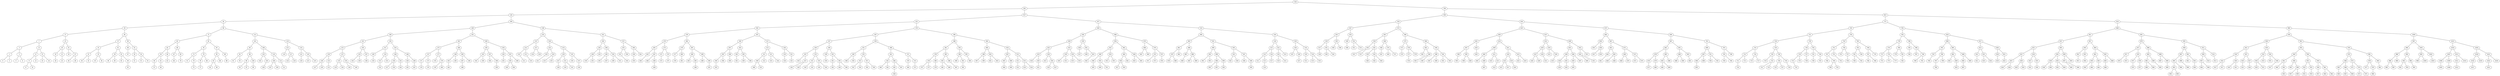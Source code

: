 graph BST {
    node [fontname="Helvetica"];
    536 [label="536"];
    536 -- 262;
    262 [label="262"];
    262 -- 126;
    126 [label="126"];
    126 -- 56;
    56 [label="56"];
    56 -- 29;
    29 [label="29"];
    29 -- 17;
    17 [label="17"];
    17 -- 7;
    7 [label="7"];
    7 -- 3;
    3 [label="3"];
    3 -- 1;
    1 [label="1"];
    1 -- 0;
    0 [label="0"];
    1 -- 2;
    2 [label="2"];
    3 -- 5;
    5 [label="5"];
    5 -- 4;
    4 [label="4"];
    5 -- 6;
    6 [label="6"];
    7 -- 13;
    13 [label="13"];
    13 -- 11;
    11 [label="11"];
    11 -- 9;
    9 [label="9"];
    9 -- 8;
    8 [label="8"];
    9 -- 10;
    10 [label="10"];
    11 -- 12;
    12 [label="12"];
    13 -- 15;
    15 [label="15"];
    15 -- 14;
    14 [label="14"];
    15 -- 16;
    16 [label="16"];
    17 -- 23;
    23 [label="23"];
    23 -- 20;
    20 [label="20"];
    20 -- 19;
    19 [label="19"];
    19 -- 18;
    18 [label="18"];
    20 -- 21;
    21 [label="21"];
    21 -- 22;
    22 [label="22"];
    23 -- 25;
    25 [label="25"];
    25 -- 24;
    24 [label="24"];
    25 -- 27;
    27 [label="27"];
    27 -- 26;
    26 [label="26"];
    27 -- 28;
    28 [label="28"];
    29 -- 46;
    46 [label="46"];
    46 -- 37;
    37 [label="37"];
    37 -- 33;
    33 [label="33"];
    33 -- 31;
    31 [label="31"];
    31 -- 30;
    30 [label="30"];
    31 -- 32;
    32 [label="32"];
    33 -- 35;
    35 [label="35"];
    35 -- 34;
    34 [label="34"];
    35 -- 36;
    36 [label="36"];
    37 -- 41;
    41 [label="41"];
    41 -- 39;
    39 [label="39"];
    39 -- 38;
    38 [label="38"];
    39 -- 40;
    40 [label="40"];
    41 -- 43;
    43 [label="43"];
    43 -- 42;
    42 [label="42"];
    43 -- 44;
    44 [label="44"];
    44 -- 45;
    45 [label="45"];
    46 -- 49;
    49 [label="49"];
    49 -- 48;
    48 [label="48"];
    48 -- 47;
    47 [label="47"];
    49 -- 52;
    52 [label="52"];
    52 -- 50;
    50 [label="50"];
    50 -- 51;
    51 [label="51"];
    52 -- 54;
    54 [label="54"];
    54 -- 53;
    53 [label="53"];
    54 -- 55;
    55 [label="55"];
    56 -- 90;
    90 [label="90"];
    90 -- 71;
    71 [label="71"];
    71 -- 65;
    65 [label="65"];
    65 -- 62;
    62 [label="62"];
    62 -- 59;
    59 [label="59"];
    59 -- 58;
    58 [label="58"];
    58 -- 57;
    57 [label="57"];
    59 -- 61;
    61 [label="61"];
    61 -- 60;
    60 [label="60"];
    62 -- 64;
    64 [label="64"];
    64 -- 63;
    63 [label="63"];
    65 -- 68;
    68 [label="68"];
    68 -- 67;
    67 [label="67"];
    67 -- 66;
    66 [label="66"];
    68 -- 69;
    69 [label="69"];
    69 -- 70;
    70 [label="70"];
    71 -- 81;
    81 [label="81"];
    81 -- 76;
    76 [label="76"];
    76 -- 73;
    73 [label="73"];
    73 -- 72;
    72 [label="72"];
    73 -- 74;
    74 [label="74"];
    74 -- 75;
    75 [label="75"];
    76 -- 79;
    79 [label="79"];
    79 -- 78;
    78 [label="78"];
    78 -- 77;
    77 [label="77"];
    79 -- 80;
    80 [label="80"];
    81 -- 87;
    87 [label="87"];
    87 -- 85;
    85 [label="85"];
    85 -- 83;
    83 [label="83"];
    83 -- 82;
    82 [label="82"];
    83 -- 84;
    84 [label="84"];
    85 -- 86;
    86 [label="86"];
    87 -- 89;
    89 [label="89"];
    89 -- 88;
    88 [label="88"];
    90 -- 113;
    113 [label="113"];
    113 -- 101;
    101 [label="101"];
    101 -- 94;
    94 [label="94"];
    94 -- 92;
    92 [label="92"];
    92 -- 91;
    91 [label="91"];
    92 -- 93;
    93 [label="93"];
    94 -- 98;
    98 [label="98"];
    98 -- 96;
    96 [label="96"];
    96 -- 95;
    95 [label="95"];
    96 -- 97;
    97 [label="97"];
    98 -- 100;
    100 [label="100"];
    100 -- 99;
    99 [label="99"];
    101 -- 106;
    106 [label="106"];
    106 -- 103;
    103 [label="103"];
    103 -- 102;
    102 [label="102"];
    103 -- 105;
    105 [label="105"];
    105 -- 104;
    104 [label="104"];
    106 -- 110;
    110 [label="110"];
    110 -- 108;
    108 [label="108"];
    108 -- 107;
    107 [label="107"];
    108 -- 109;
    109 [label="109"];
    110 -- 112;
    112 [label="112"];
    112 -- 111;
    111 [label="111"];
    113 -- 119;
    119 [label="119"];
    119 -- 115;
    115 [label="115"];
    115 -- 114;
    114 [label="114"];
    115 -- 117;
    117 [label="117"];
    117 -- 116;
    116 [label="116"];
    117 -- 118;
    118 [label="118"];
    119 -- 122;
    122 [label="122"];
    122 -- 121;
    121 [label="121"];
    121 -- 120;
    120 [label="120"];
    122 -- 124;
    124 [label="124"];
    124 -- 123;
    123 [label="123"];
    124 -- 125;
    125 [label="125"];
    126 -- 209;
    209 [label="209"];
    209 -- 169;
    169 [label="169"];
    169 -- 148;
    148 [label="148"];
    148 -- 141;
    141 [label="141"];
    141 -- 133;
    133 [label="133"];
    133 -- 130;
    130 [label="130"];
    130 -- 128;
    128 [label="128"];
    128 -- 127;
    127 [label="127"];
    128 -- 129;
    129 [label="129"];
    130 -- 132;
    132 [label="132"];
    132 -- 131;
    131 [label="131"];
    133 -- 137;
    137 [label="137"];
    137 -- 135;
    135 [label="135"];
    135 -- 134;
    134 [label="134"];
    135 -- 136;
    136 [label="136"];
    137 -- 139;
    139 [label="139"];
    139 -- 138;
    138 [label="138"];
    139 -- 140;
    140 [label="140"];
    141 -- 145;
    145 [label="145"];
    145 -- 143;
    143 [label="143"];
    143 -- 142;
    142 [label="142"];
    143 -- 144;
    144 [label="144"];
    145 -- 147;
    147 [label="147"];
    147 -- 146;
    146 [label="146"];
    148 -- 156;
    156 [label="156"];
    156 -- 151;
    151 [label="151"];
    151 -- 149;
    149 [label="149"];
    149 -- 150;
    150 [label="150"];
    151 -- 154;
    154 [label="154"];
    154 -- 153;
    153 [label="153"];
    153 -- 152;
    152 [label="152"];
    154 -- 155;
    155 [label="155"];
    156 -- 163;
    163 [label="163"];
    163 -- 160;
    160 [label="160"];
    160 -- 158;
    158 [label="158"];
    158 -- 157;
    157 [label="157"];
    158 -- 159;
    159 [label="159"];
    160 -- 161;
    161 [label="161"];
    161 -- 162;
    162 [label="162"];
    163 -- 166;
    166 [label="166"];
    166 -- 164;
    164 [label="164"];
    164 -- 165;
    165 [label="165"];
    166 -- 168;
    168 [label="168"];
    168 -- 167;
    167 [label="167"];
    169 -- 191;
    191 [label="191"];
    191 -- 181;
    181 [label="181"];
    181 -- 175;
    175 [label="175"];
    175 -- 172;
    172 [label="172"];
    172 -- 171;
    171 [label="171"];
    171 -- 170;
    170 [label="170"];
    172 -- 173;
    173 [label="173"];
    173 -- 174;
    174 [label="174"];
    175 -- 177;
    177 [label="177"];
    177 -- 176;
    176 [label="176"];
    177 -- 179;
    179 [label="179"];
    179 -- 178;
    178 [label="178"];
    179 -- 180;
    180 [label="180"];
    181 -- 186;
    186 [label="186"];
    186 -- 184;
    184 [label="184"];
    184 -- 183;
    183 [label="183"];
    183 -- 182;
    182 [label="182"];
    184 -- 185;
    185 [label="185"];
    186 -- 189;
    189 [label="189"];
    189 -- 187;
    187 [label="187"];
    187 -- 188;
    188 [label="188"];
    189 -- 190;
    190 [label="190"];
    191 -- 200;
    200 [label="200"];
    200 -- 195;
    195 [label="195"];
    195 -- 193;
    193 [label="193"];
    193 -- 192;
    192 [label="192"];
    193 -- 194;
    194 [label="194"];
    195 -- 197;
    197 [label="197"];
    197 -- 196;
    196 [label="196"];
    197 -- 198;
    198 [label="198"];
    198 -- 199;
    199 [label="199"];
    200 -- 203;
    203 [label="203"];
    203 -- 202;
    202 [label="202"];
    202 -- 201;
    201 [label="201"];
    203 -- 207;
    207 [label="207"];
    207 -- 205;
    205 [label="205"];
    205 -- 204;
    204 [label="204"];
    205 -- 206;
    206 [label="206"];
    207 -- 208;
    208 [label="208"];
    209 -- 238;
    238 [label="238"];
    238 -- 219;
    219 [label="219"];
    219 -- 215;
    215 [label="215"];
    215 -- 212;
    212 [label="212"];
    212 -- 210;
    210 [label="210"];
    210 -- 211;
    211 [label="211"];
    212 -- 213;
    213 [label="213"];
    213 -- 214;
    214 [label="214"];
    215 -- 217;
    217 [label="217"];
    217 -- 216;
    216 [label="216"];
    217 -- 218;
    218 [label="218"];
    219 -- 226;
    226 [label="226"];
    226 -- 222;
    222 [label="222"];
    222 -- 220;
    220 [label="220"];
    220 -- 221;
    221 [label="221"];
    222 -- 224;
    224 [label="224"];
    224 -- 223;
    223 [label="223"];
    224 -- 225;
    225 [label="225"];
    226 -- 233;
    233 [label="233"];
    233 -- 229;
    229 [label="229"];
    229 -- 227;
    227 [label="227"];
    227 -- 228;
    228 [label="228"];
    229 -- 231;
    231 [label="231"];
    231 -- 230;
    230 [label="230"];
    231 -- 232;
    232 [label="232"];
    233 -- 235;
    235 [label="235"];
    235 -- 234;
    234 [label="234"];
    235 -- 237;
    237 [label="237"];
    237 -- 236;
    236 [label="236"];
    238 -- 252;
    252 [label="252"];
    252 -- 244;
    244 [label="244"];
    244 -- 242;
    242 [label="242"];
    242 -- 240;
    240 [label="240"];
    240 -- 239;
    239 [label="239"];
    240 -- 241;
    241 [label="241"];
    242 -- 243;
    243 [label="243"];
    244 -- 248;
    248 [label="248"];
    248 -- 246;
    246 [label="246"];
    246 -- 245;
    245 [label="245"];
    246 -- 247;
    247 [label="247"];
    248 -- 250;
    250 [label="250"];
    250 -- 249;
    249 [label="249"];
    250 -- 251;
    251 [label="251"];
    252 -- 257;
    257 [label="257"];
    257 -- 255;
    255 [label="255"];
    255 -- 253;
    253 [label="253"];
    253 -- 254;
    254 [label="254"];
    255 -- 256;
    256 [label="256"];
    257 -- 260;
    260 [label="260"];
    260 -- 258;
    258 [label="258"];
    258 -- 259;
    259 [label="259"];
    260 -- 261;
    261 [label="261"];
    262 -- 417;
    417 [label="417"];
    417 -- 323;
    323 [label="323"];
    323 -- 292;
    292 [label="292"];
    292 -- 276;
    276 [label="276"];
    276 -- 270;
    270 [label="270"];
    270 -- 265;
    265 [label="265"];
    265 -- 263;
    263 [label="263"];
    263 -- 264;
    264 [label="264"];
    265 -- 267;
    267 [label="267"];
    267 -- 266;
    266 [label="266"];
    267 -- 268;
    268 [label="268"];
    268 -- 269;
    269 [label="269"];
    270 -- 273;
    273 [label="273"];
    273 -- 271;
    271 [label="271"];
    271 -- 272;
    272 [label="272"];
    273 -- 274;
    274 [label="274"];
    274 -- 275;
    275 [label="275"];
    276 -- 282;
    282 [label="282"];
    282 -- 279;
    279 [label="279"];
    279 -- 277;
    277 [label="277"];
    277 -- 278;
    278 [label="278"];
    279 -- 280;
    280 [label="280"];
    280 -- 281;
    281 [label="281"];
    282 -- 287;
    287 [label="287"];
    287 -- 284;
    284 [label="284"];
    284 -- 283;
    283 [label="283"];
    284 -- 285;
    285 [label="285"];
    285 -- 286;
    286 [label="286"];
    287 -- 289;
    289 [label="289"];
    289 -- 288;
    288 [label="288"];
    289 -- 290;
    290 [label="290"];
    290 -- 291;
    291 [label="291"];
    292 -- 307;
    307 [label="307"];
    307 -- 300;
    300 [label="300"];
    300 -- 297;
    297 [label="297"];
    297 -- 295;
    295 [label="295"];
    295 -- 294;
    294 [label="294"];
    294 -- 293;
    293 [label="293"];
    295 -- 296;
    296 [label="296"];
    297 -- 298;
    298 [label="298"];
    298 -- 299;
    299 [label="299"];
    300 -- 303;
    303 [label="303"];
    303 -- 302;
    302 [label="302"];
    302 -- 301;
    301 [label="301"];
    303 -- 305;
    305 [label="305"];
    305 -- 304;
    304 [label="304"];
    305 -- 306;
    306 [label="306"];
    307 -- 317;
    317 [label="317"];
    317 -- 313;
    313 [label="313"];
    313 -- 311;
    311 [label="311"];
    311 -- 309;
    309 [label="309"];
    309 -- 308;
    308 [label="308"];
    309 -- 310;
    310 [label="310"];
    311 -- 312;
    312 [label="312"];
    313 -- 315;
    315 [label="315"];
    315 -- 314;
    314 [label="314"];
    315 -- 316;
    316 [label="316"];
    317 -- 320;
    320 [label="320"];
    320 -- 319;
    319 [label="319"];
    319 -- 318;
    318 [label="318"];
    320 -- 321;
    321 [label="321"];
    321 -- 322;
    322 [label="322"];
    323 -- 374;
    374 [label="374"];
    374 -- 347;
    347 [label="347"];
    347 -- 337;
    337 [label="337"];
    337 -- 329;
    329 [label="329"];
    329 -- 325;
    325 [label="325"];
    325 -- 324;
    324 [label="324"];
    325 -- 327;
    327 [label="327"];
    327 -- 326;
    326 [label="326"];
    327 -- 328;
    328 [label="328"];
    329 -- 333;
    333 [label="333"];
    333 -- 331;
    331 [label="331"];
    331 -- 330;
    330 [label="330"];
    331 -- 332;
    332 [label="332"];
    333 -- 335;
    335 [label="335"];
    335 -- 334;
    334 [label="334"];
    335 -- 336;
    336 [label="336"];
    337 -- 340;
    340 [label="340"];
    340 -- 338;
    338 [label="338"];
    338 -- 339;
    339 [label="339"];
    340 -- 343;
    343 [label="343"];
    343 -- 341;
    341 [label="341"];
    341 -- 342;
    342 [label="342"];
    343 -- 345;
    345 [label="345"];
    345 -- 344;
    344 [label="344"];
    345 -- 346;
    346 [label="346"];
    347 -- 359;
    359 [label="359"];
    359 -- 351;
    351 [label="351"];
    351 -- 349;
    349 [label="349"];
    349 -- 348;
    348 [label="348"];
    349 -- 350;
    350 [label="350"];
    351 -- 355;
    355 [label="355"];
    355 -- 353;
    353 [label="353"];
    353 -- 352;
    352 [label="352"];
    353 -- 354;
    354 [label="354"];
    355 -- 357;
    357 [label="357"];
    357 -- 356;
    356 [label="356"];
    357 -- 358;
    358 [label="358"];
    359 -- 368;
    368 [label="368"];
    368 -- 363;
    363 [label="363"];
    363 -- 361;
    361 [label="361"];
    361 -- 360;
    360 [label="360"];
    361 -- 362;
    362 [label="362"];
    363 -- 366;
    366 [label="366"];
    366 -- 365;
    365 [label="365"];
    365 -- 364;
    364 [label="364"];
    366 -- 367;
    367 [label="367"];
    368 -- 371;
    371 [label="371"];
    371 -- 370;
    370 [label="370"];
    370 -- 369;
    369 [label="369"];
    371 -- 372;
    372 [label="372"];
    372 -- 373;
    373 [label="373"];
    374 -- 396;
    396 [label="396"];
    396 -- 388;
    388 [label="388"];
    388 -- 381;
    381 [label="381"];
    381 -- 378;
    378 [label="378"];
    378 -- 376;
    376 [label="376"];
    376 -- 375;
    375 [label="375"];
    376 -- 377;
    377 [label="377"];
    378 -- 380;
    380 [label="380"];
    380 -- 379;
    379 [label="379"];
    381 -- 385;
    385 [label="385"];
    385 -- 383;
    383 [label="383"];
    383 -- 382;
    382 [label="382"];
    383 -- 384;
    384 [label="384"];
    385 -- 386;
    386 [label="386"];
    386 -- 387;
    387 [label="387"];
    388 -- 393;
    393 [label="393"];
    393 -- 390;
    390 [label="390"];
    390 -- 389;
    389 [label="389"];
    390 -- 391;
    391 [label="391"];
    391 -- 392;
    392 [label="392"];
    393 -- 395;
    395 [label="395"];
    395 -- 394;
    394 [label="394"];
    396 -- 404;
    404 [label="404"];
    404 -- 400;
    400 [label="400"];
    400 -- 398;
    398 [label="398"];
    398 -- 397;
    397 [label="397"];
    398 -- 399;
    399 [label="399"];
    400 -- 402;
    402 [label="402"];
    402 -- 401;
    401 [label="401"];
    402 -- 403;
    403 [label="403"];
    404 -- 410;
    410 [label="410"];
    410 -- 407;
    407 [label="407"];
    407 -- 405;
    405 [label="405"];
    405 -- 406;
    406 [label="406"];
    407 -- 408;
    408 [label="408"];
    408 -- 409;
    409 [label="409"];
    410 -- 413;
    413 [label="413"];
    413 -- 411;
    411 [label="411"];
    411 -- 412;
    412 [label="412"];
    413 -- 415;
    415 [label="415"];
    415 -- 414;
    414 [label="414"];
    415 -- 416;
    416 [label="416"];
    417 -- 477;
    477 [label="477"];
    477 -- 444;
    444 [label="444"];
    444 -- 436;
    436 [label="436"];
    436 -- 428;
    428 [label="428"];
    428 -- 422;
    422 [label="422"];
    422 -- 419;
    419 [label="419"];
    419 -- 418;
    418 [label="418"];
    419 -- 420;
    420 [label="420"];
    420 -- 421;
    421 [label="421"];
    422 -- 424;
    424 [label="424"];
    424 -- 423;
    423 [label="423"];
    424 -- 426;
    426 [label="426"];
    426 -- 425;
    425 [label="425"];
    426 -- 427;
    427 [label="427"];
    428 -- 432;
    432 [label="432"];
    432 -- 430;
    430 [label="430"];
    430 -- 429;
    429 [label="429"];
    430 -- 431;
    431 [label="431"];
    432 -- 434;
    434 [label="434"];
    434 -- 433;
    433 [label="433"];
    434 -- 435;
    435 [label="435"];
    436 -- 439;
    439 [label="439"];
    439 -- 438;
    438 [label="438"];
    438 -- 437;
    437 [label="437"];
    439 -- 441;
    441 [label="441"];
    441 -- 440;
    440 [label="440"];
    441 -- 443;
    443 [label="443"];
    443 -- 442;
    442 [label="442"];
    444 -- 466;
    466 [label="466"];
    466 -- 456;
    456 [label="456"];
    456 -- 452;
    452 [label="452"];
    452 -- 448;
    448 [label="448"];
    448 -- 446;
    446 [label="446"];
    446 -- 445;
    445 [label="445"];
    448 -- 450;
    450 [label="450"];
    450 -- 449;
    449 [label="449"];
    450 -- 451;
    451 [label="451"];
    452 -- 454;
    454 [label="454"];
    454 -- 453;
    453 [label="453"];
    454 -- 455;
    455 [label="455"];
    456 -- 462;
    462 [label="462"];
    462 -- 460;
    460 [label="460"];
    460 -- 458;
    458 [label="458"];
    458 -- 457;
    457 [label="457"];
    458 -- 459;
    459 [label="459"];
    460 -- 461;
    461 [label="461"];
    462 -- 464;
    464 [label="464"];
    464 -- 463;
    463 [label="463"];
    464 -- 465;
    465 [label="465"];
    466 -- 470;
    470 [label="470"];
    470 -- 468;
    468 [label="468"];
    468 -- 467;
    467 [label="467"];
    468 -- 469;
    469 [label="469"];
    470 -- 474;
    474 [label="474"];
    474 -- 472;
    472 [label="472"];
    472 -- 471;
    471 [label="471"];
    472 -- 473;
    473 [label="473"];
    474 -- 475;
    475 [label="475"];
    475 -- 476;
    476 [label="476"];
    477 -- 510;
    510 [label="510"];
    510 -- 490;
    490 [label="490"];
    490 -- 483;
    483 [label="483"];
    483 -- 481;
    481 [label="481"];
    481 -- 479;
    479 [label="479"];
    479 -- 478;
    478 [label="478"];
    479 -- 480;
    480 [label="480"];
    481 -- 482;
    482 [label="482"];
    483 -- 486;
    486 [label="486"];
    486 -- 485;
    485 [label="485"];
    485 -- 484;
    484 [label="484"];
    486 -- 488;
    488 [label="488"];
    488 -- 487;
    487 [label="487"];
    488 -- 489;
    489 [label="489"];
    490 -- 501;
    501 [label="501"];
    501 -- 494;
    494 [label="494"];
    494 -- 492;
    492 [label="492"];
    492 -- 491;
    491 [label="491"];
    492 -- 493;
    493 [label="493"];
    494 -- 498;
    498 [label="498"];
    498 -- 496;
    496 [label="496"];
    496 -- 495;
    495 [label="495"];
    496 -- 497;
    497 [label="497"];
    498 -- 499;
    499 [label="499"];
    499 -- 500;
    500 [label="500"];
    501 -- 505;
    505 [label="505"];
    505 -- 503;
    503 [label="503"];
    503 -- 502;
    502 [label="502"];
    503 -- 504;
    504 [label="504"];
    505 -- 507;
    507 [label="507"];
    507 -- 506;
    506 [label="506"];
    507 -- 508;
    508 [label="508"];
    508 -- 509;
    509 [label="509"];
    510 -- 524;
    524 [label="524"];
    524 -- 518;
    518 [label="518"];
    518 -- 515;
    515 [label="515"];
    515 -- 512;
    512 [label="512"];
    512 -- 511;
    511 [label="511"];
    512 -- 513;
    513 [label="513"];
    513 -- 514;
    514 [label="514"];
    515 -- 516;
    516 [label="516"];
    516 -- 517;
    517 [label="517"];
    518 -- 522;
    522 [label="522"];
    522 -- 520;
    520 [label="520"];
    520 -- 519;
    519 [label="519"];
    520 -- 521;
    521 [label="521"];
    522 -- 523;
    523 [label="523"];
    524 -- 529;
    529 [label="529"];
    529 -- 526;
    526 [label="526"];
    526 -- 525;
    525 [label="525"];
    526 -- 528;
    528 [label="528"];
    528 -- 527;
    527 [label="527"];
    529 -- 532;
    532 [label="532"];
    532 -- 530;
    530 [label="530"];
    530 -- 531;
    531 [label="531"];
    532 -- 534;
    534 [label="534"];
    534 -- 533;
    533 [label="533"];
    534 -- 535;
    535 [label="535"];
    536 -- 709;
    709 [label="709"];
    709 -- 594;
    594 [label="594"];
    594 -- 554;
    554 [label="554"];
    554 -- 547;
    547 [label="547"];
    547 -- 543;
    543 [label="543"];
    543 -- 539;
    539 [label="539"];
    539 -- 537;
    537 [label="537"];
    537 -- 538;
    538 [label="538"];
    539 -- 541;
    541 [label="541"];
    541 -- 540;
    540 [label="540"];
    541 -- 542;
    542 [label="542"];
    543 -- 545;
    545 [label="545"];
    545 -- 544;
    544 [label="544"];
    545 -- 546;
    546 [label="546"];
    547 -- 550;
    550 [label="550"];
    550 -- 549;
    549 [label="549"];
    549 -- 548;
    548 [label="548"];
    550 -- 552;
    552 [label="552"];
    552 -- 551;
    551 [label="551"];
    552 -- 553;
    553 [label="553"];
    554 -- 572;
    572 [label="572"];
    572 -- 565;
    565 [label="565"];
    565 -- 558;
    558 [label="558"];
    558 -- 556;
    556 [label="556"];
    556 -- 555;
    555 [label="555"];
    556 -- 557;
    557 [label="557"];
    558 -- 561;
    561 [label="561"];
    561 -- 559;
    559 [label="559"];
    559 -- 560;
    560 [label="560"];
    561 -- 563;
    563 [label="563"];
    563 -- 562;
    562 [label="562"];
    563 -- 564;
    564 [label="564"];
    565 -- 568;
    568 [label="568"];
    568 -- 566;
    566 [label="566"];
    566 -- 567;
    567 [label="567"];
    568 -- 570;
    570 [label="570"];
    570 -- 569;
    569 [label="569"];
    570 -- 571;
    571 [label="571"];
    572 -- 580;
    580 [label="580"];
    580 -- 575;
    575 [label="575"];
    575 -- 573;
    573 [label="573"];
    573 -- 574;
    574 [label="574"];
    575 -- 578;
    578 [label="578"];
    578 -- 577;
    577 [label="577"];
    577 -- 576;
    576 [label="576"];
    578 -- 579;
    579 [label="579"];
    580 -- 586;
    586 [label="586"];
    586 -- 582;
    582 [label="582"];
    582 -- 581;
    581 [label="581"];
    582 -- 584;
    584 [label="584"];
    584 -- 583;
    583 [label="583"];
    584 -- 585;
    585 [label="585"];
    586 -- 590;
    590 [label="590"];
    590 -- 588;
    588 [label="588"];
    588 -- 587;
    587 [label="587"];
    588 -- 589;
    589 [label="589"];
    590 -- 592;
    592 [label="592"];
    592 -- 591;
    591 [label="591"];
    592 -- 593;
    593 [label="593"];
    594 -- 654;
    654 [label="654"];
    654 -- 625;
    625 [label="625"];
    625 -- 604;
    604 [label="604"];
    604 -- 601;
    601 [label="601"];
    601 -- 597;
    597 [label="597"];
    597 -- 596;
    596 [label="596"];
    596 -- 595;
    595 [label="595"];
    597 -- 599;
    599 [label="599"];
    599 -- 598;
    598 [label="598"];
    599 -- 600;
    600 [label="600"];
    601 -- 603;
    603 [label="603"];
    603 -- 602;
    602 [label="602"];
    604 -- 614;
    614 [label="614"];
    614 -- 609;
    609 [label="609"];
    609 -- 606;
    606 [label="606"];
    606 -- 605;
    605 [label="605"];
    606 -- 608;
    608 [label="608"];
    608 -- 607;
    607 [label="607"];
    609 -- 611;
    611 [label="611"];
    611 -- 610;
    610 [label="610"];
    611 -- 613;
    613 [label="613"];
    613 -- 612;
    612 [label="612"];
    614 -- 621;
    621 [label="621"];
    621 -- 618;
    618 [label="618"];
    618 -- 616;
    616 [label="616"];
    616 -- 615;
    615 [label="615"];
    616 -- 617;
    617 [label="617"];
    618 -- 619;
    619 [label="619"];
    619 -- 620;
    620 [label="620"];
    621 -- 623;
    623 [label="623"];
    623 -- 622;
    622 [label="622"];
    623 -- 624;
    624 [label="624"];
    625 -- 637;
    637 [label="637"];
    637 -- 632;
    632 [label="632"];
    632 -- 629;
    629 [label="629"];
    629 -- 627;
    627 [label="627"];
    627 -- 626;
    626 [label="626"];
    627 -- 628;
    628 [label="628"];
    629 -- 630;
    630 [label="630"];
    630 -- 631;
    631 [label="631"];
    632 -- 634;
    634 [label="634"];
    634 -- 633;
    633 [label="633"];
    634 -- 636;
    636 [label="636"];
    636 -- 635;
    635 [label="635"];
    637 -- 648;
    648 [label="648"];
    648 -- 643;
    643 [label="643"];
    643 -- 640;
    640 [label="640"];
    640 -- 638;
    638 [label="638"];
    638 -- 639;
    639 [label="639"];
    640 -- 641;
    641 [label="641"];
    641 -- 642;
    642 [label="642"];
    643 -- 646;
    646 [label="646"];
    646 -- 644;
    644 [label="644"];
    644 -- 645;
    645 [label="645"];
    646 -- 647;
    647 [label="647"];
    648 -- 652;
    652 [label="652"];
    652 -- 650;
    650 [label="650"];
    650 -- 649;
    649 [label="649"];
    650 -- 651;
    651 [label="651"];
    652 -- 653;
    653 [label="653"];
    654 -- 675;
    675 [label="675"];
    675 -- 660;
    660 [label="660"];
    660 -- 656;
    656 [label="656"];
    656 -- 655;
    655 [label="655"];
    656 -- 658;
    658 [label="658"];
    658 -- 657;
    657 [label="657"];
    658 -- 659;
    659 [label="659"];
    660 -- 667;
    667 [label="667"];
    667 -- 663;
    663 [label="663"];
    663 -- 662;
    662 [label="662"];
    662 -- 661;
    661 [label="661"];
    663 -- 665;
    665 [label="665"];
    665 -- 664;
    664 [label="664"];
    665 -- 666;
    666 [label="666"];
    667 -- 671;
    671 [label="671"];
    671 -- 669;
    669 [label="669"];
    669 -- 668;
    668 [label="668"];
    669 -- 670;
    670 [label="670"];
    671 -- 673;
    673 [label="673"];
    673 -- 672;
    672 [label="672"];
    673 -- 674;
    674 [label="674"];
    675 -- 694;
    694 [label="694"];
    694 -- 687;
    687 [label="687"];
    687 -- 681;
    681 [label="681"];
    681 -- 678;
    678 [label="678"];
    678 -- 676;
    676 [label="676"];
    676 -- 677;
    677 [label="677"];
    678 -- 679;
    679 [label="679"];
    679 -- 680;
    680 [label="680"];
    681 -- 685;
    685 [label="685"];
    685 -- 683;
    683 [label="683"];
    683 -- 682;
    682 [label="682"];
    683 -- 684;
    684 [label="684"];
    685 -- 686;
    686 [label="686"];
    687 -- 691;
    691 [label="691"];
    691 -- 689;
    689 [label="689"];
    689 -- 688;
    688 [label="688"];
    689 -- 690;
    690 [label="690"];
    691 -- 693;
    693 [label="693"];
    693 -- 692;
    692 [label="692"];
    694 -- 703;
    703 [label="703"];
    703 -- 699;
    699 [label="699"];
    699 -- 697;
    697 [label="697"];
    697 -- 696;
    696 [label="696"];
    696 -- 695;
    695 [label="695"];
    697 -- 698;
    698 [label="698"];
    699 -- 701;
    701 [label="701"];
    701 -- 700;
    700 [label="700"];
    701 -- 702;
    702 [label="702"];
    703 -- 707;
    707 [label="707"];
    707 -- 705;
    705 [label="705"];
    705 -- 704;
    704 [label="704"];
    705 -- 706;
    706 [label="706"];
    707 -- 708;
    708 [label="708"];
    709 -- 823;
    823 [label="823"];
    823 -- 771;
    771 [label="771"];
    771 -- 745;
    745 [label="745"];
    745 -- 731;
    731 [label="731"];
    731 -- 718;
    718 [label="718"];
    718 -- 714;
    714 [label="714"];
    714 -- 712;
    712 [label="712"];
    712 -- 711;
    711 [label="711"];
    711 -- 710;
    710 [label="710"];
    712 -- 713;
    713 [label="713"];
    714 -- 716;
    716 [label="716"];
    716 -- 715;
    715 [label="715"];
    716 -- 717;
    717 [label="717"];
    718 -- 724;
    724 [label="724"];
    724 -- 720;
    720 [label="720"];
    720 -- 719;
    719 [label="719"];
    720 -- 722;
    722 [label="722"];
    722 -- 721;
    721 [label="721"];
    722 -- 723;
    723 [label="723"];
    724 -- 728;
    728 [label="728"];
    728 -- 726;
    726 [label="726"];
    726 -- 725;
    725 [label="725"];
    726 -- 727;
    727 [label="727"];
    728 -- 730;
    730 [label="730"];
    730 -- 729;
    729 [label="729"];
    731 -- 739;
    739 [label="739"];
    739 -- 736;
    736 [label="736"];
    736 -- 734;
    734 [label="734"];
    734 -- 733;
    733 [label="733"];
    733 -- 732;
    732 [label="732"];
    734 -- 735;
    735 [label="735"];
    736 -- 737;
    737 [label="737"];
    737 -- 738;
    738 [label="738"];
    739 -- 742;
    742 [label="742"];
    742 -- 741;
    741 [label="741"];
    741 -- 740;
    740 [label="740"];
    742 -- 744;
    744 [label="744"];
    744 -- 743;
    743 [label="743"];
    745 -- 759;
    759 [label="759"];
    759 -- 754;
    754 [label="754"];
    754 -- 751;
    751 [label="751"];
    751 -- 747;
    747 [label="747"];
    747 -- 746;
    746 [label="746"];
    747 -- 749;
    749 [label="749"];
    749 -- 748;
    748 [label="748"];
    749 -- 750;
    750 [label="750"];
    751 -- 753;
    753 [label="753"];
    753 -- 752;
    752 [label="752"];
    754 -- 756;
    756 [label="756"];
    756 -- 755;
    755 [label="755"];
    756 -- 757;
    757 [label="757"];
    757 -- 758;
    758 [label="758"];
    759 -- 765;
    765 [label="765"];
    765 -- 763;
    763 [label="763"];
    763 -- 761;
    761 [label="761"];
    761 -- 760;
    760 [label="760"];
    761 -- 762;
    762 [label="762"];
    763 -- 764;
    764 [label="764"];
    765 -- 769;
    769 [label="769"];
    769 -- 767;
    767 [label="767"];
    767 -- 766;
    766 [label="766"];
    767 -- 768;
    768 [label="768"];
    769 -- 770;
    770 [label="770"];
    771 -- 792;
    792 [label="792"];
    792 -- 783;
    783 [label="783"];
    783 -- 778;
    778 [label="778"];
    778 -- 774;
    774 [label="774"];
    774 -- 773;
    773 [label="773"];
    773 -- 772;
    772 [label="772"];
    774 -- 776;
    776 [label="776"];
    776 -- 775;
    775 [label="775"];
    776 -- 777;
    777 [label="777"];
    778 -- 780;
    780 [label="780"];
    780 -- 779;
    779 [label="779"];
    780 -- 781;
    781 [label="781"];
    781 -- 782;
    782 [label="782"];
    783 -- 786;
    786 [label="786"];
    786 -- 785;
    785 [label="785"];
    785 -- 784;
    784 [label="784"];
    786 -- 788;
    788 [label="788"];
    788 -- 787;
    787 [label="787"];
    788 -- 790;
    790 [label="790"];
    790 -- 789;
    789 [label="789"];
    790 -- 791;
    791 [label="791"];
    792 -- 810;
    810 [label="810"];
    810 -- 800;
    800 [label="800"];
    800 -- 795;
    795 [label="795"];
    795 -- 793;
    793 [label="793"];
    793 -- 794;
    794 [label="794"];
    795 -- 798;
    798 [label="798"];
    798 -- 797;
    797 [label="797"];
    797 -- 796;
    796 [label="796"];
    798 -- 799;
    799 [label="799"];
    800 -- 805;
    805 [label="805"];
    805 -- 802;
    802 [label="802"];
    802 -- 801;
    801 [label="801"];
    802 -- 804;
    804 [label="804"];
    804 -- 803;
    803 [label="803"];
    805 -- 808;
    808 [label="808"];
    808 -- 806;
    806 [label="806"];
    806 -- 807;
    807 [label="807"];
    808 -- 809;
    809 [label="809"];
    810 -- 817;
    817 [label="817"];
    817 -- 813;
    813 [label="813"];
    813 -- 812;
    812 [label="812"];
    812 -- 811;
    811 [label="811"];
    813 -- 815;
    815 [label="815"];
    815 -- 814;
    814 [label="814"];
    815 -- 816;
    816 [label="816"];
    817 -- 820;
    820 [label="820"];
    820 -- 818;
    818 [label="818"];
    818 -- 819;
    819 [label="819"];
    820 -- 821;
    821 [label="821"];
    821 -- 822;
    822 [label="822"];
    823 -- 914;
    914 [label="914"];
    914 -- 869;
    869 [label="869"];
    869 -- 851;
    851 [label="851"];
    851 -- 837;
    837 [label="837"];
    837 -- 831;
    831 [label="831"];
    831 -- 827;
    827 [label="827"];
    827 -- 825;
    825 [label="825"];
    825 -- 824;
    824 [label="824"];
    825 -- 826;
    826 [label="826"];
    827 -- 829;
    829 [label="829"];
    829 -- 828;
    828 [label="828"];
    829 -- 830;
    830 [label="830"];
    831 -- 834;
    834 [label="834"];
    834 -- 833;
    833 [label="833"];
    833 -- 832;
    832 [label="832"];
    834 -- 835;
    835 [label="835"];
    835 -- 836;
    836 [label="836"];
    837 -- 845;
    845 [label="845"];
    845 -- 841;
    841 [label="841"];
    841 -- 839;
    839 [label="839"];
    839 -- 838;
    838 [label="838"];
    839 -- 840;
    840 [label="840"];
    841 -- 843;
    843 [label="843"];
    843 -- 842;
    842 [label="842"];
    843 -- 844;
    844 [label="844"];
    845 -- 849;
    849 [label="849"];
    849 -- 847;
    847 [label="847"];
    847 -- 846;
    846 [label="846"];
    847 -- 848;
    848 [label="848"];
    849 -- 850;
    850 [label="850"];
    851 -- 857;
    857 [label="857"];
    857 -- 854;
    854 [label="854"];
    854 -- 852;
    852 [label="852"];
    852 -- 853;
    853 [label="853"];
    854 -- 855;
    855 [label="855"];
    855 -- 856;
    856 [label="856"];
    857 -- 864;
    864 [label="864"];
    864 -- 861;
    861 [label="861"];
    861 -- 859;
    859 [label="859"];
    859 -- 858;
    858 [label="858"];
    859 -- 860;
    860 [label="860"];
    861 -- 863;
    863 [label="863"];
    863 -- 862;
    862 [label="862"];
    864 -- 867;
    867 [label="867"];
    867 -- 865;
    865 [label="865"];
    865 -- 866;
    866 [label="866"];
    867 -- 868;
    868 [label="868"];
    869 -- 891;
    891 [label="891"];
    891 -- 879;
    879 [label="879"];
    879 -- 873;
    873 [label="873"];
    873 -- 871;
    871 [label="871"];
    871 -- 870;
    870 [label="870"];
    871 -- 872;
    872 [label="872"];
    873 -- 876;
    876 [label="876"];
    876 -- 875;
    875 [label="875"];
    875 -- 874;
    874 [label="874"];
    876 -- 878;
    878 [label="878"];
    878 -- 877;
    877 [label="877"];
    879 -- 886;
    886 [label="886"];
    886 -- 883;
    883 [label="883"];
    883 -- 881;
    881 [label="881"];
    881 -- 880;
    880 [label="880"];
    881 -- 882;
    882 [label="882"];
    883 -- 884;
    884 [label="884"];
    884 -- 885;
    885 [label="885"];
    886 -- 888;
    888 [label="888"];
    888 -- 887;
    887 [label="887"];
    888 -- 890;
    890 [label="890"];
    890 -- 889;
    889 [label="889"];
    891 -- 905;
    905 [label="905"];
    905 -- 900;
    900 [label="900"];
    900 -- 897;
    897 [label="897"];
    897 -- 895;
    895 [label="895"];
    895 -- 893;
    893 [label="893"];
    893 -- 892;
    892 [label="892"];
    893 -- 894;
    894 [label="894"];
    895 -- 896;
    896 [label="896"];
    897 -- 898;
    898 [label="898"];
    898 -- 899;
    899 [label="899"];
    900 -- 902;
    902 [label="902"];
    902 -- 901;
    901 [label="901"];
    902 -- 903;
    903 [label="903"];
    903 -- 904;
    904 [label="904"];
    905 -- 911;
    911 [label="911"];
    911 -- 909;
    909 [label="909"];
    909 -- 907;
    907 [label="907"];
    907 -- 906;
    906 [label="906"];
    907 -- 908;
    908 [label="908"];
    909 -- 910;
    910 [label="910"];
    911 -- 912;
    912 [label="912"];
    912 -- 913;
    913 [label="913"];
    914 -- 984;
    984 [label="984"];
    984 -- 939;
    939 [label="939"];
    939 -- 928;
    928 [label="928"];
    928 -- 922;
    922 [label="922"];
    922 -- 918;
    918 [label="918"];
    918 -- 916;
    916 [label="916"];
    916 -- 915;
    915 [label="915"];
    916 -- 917;
    917 [label="917"];
    918 -- 920;
    920 [label="920"];
    920 -- 919;
    919 [label="919"];
    920 -- 921;
    921 [label="921"];
    922 -- 925;
    925 [label="925"];
    925 -- 924;
    924 [label="924"];
    924 -- 923;
    923 [label="923"];
    925 -- 927;
    927 [label="927"];
    927 -- 926;
    926 [label="926"];
    928 -- 934;
    934 [label="934"];
    934 -- 932;
    932 [label="932"];
    932 -- 930;
    930 [label="930"];
    930 -- 929;
    929 [label="929"];
    930 -- 931;
    931 [label="931"];
    932 -- 933;
    933 [label="933"];
    934 -- 936;
    936 [label="936"];
    936 -- 935;
    935 [label="935"];
    936 -- 938;
    938 [label="938"];
    938 -- 937;
    937 [label="937"];
    939 -- 963;
    963 [label="963"];
    963 -- 950;
    950 [label="950"];
    950 -- 944;
    944 [label="944"];
    944 -- 941;
    941 [label="941"];
    941 -- 940;
    940 [label="940"];
    941 -- 942;
    942 [label="942"];
    942 -- 943;
    943 [label="943"];
    944 -- 946;
    946 [label="946"];
    946 -- 945;
    945 [label="945"];
    946 -- 948;
    948 [label="948"];
    948 -- 947;
    947 [label="947"];
    948 -- 949;
    949 [label="949"];
    950 -- 956;
    956 [label="956"];
    956 -- 953;
    953 [label="953"];
    953 -- 952;
    952 [label="952"];
    952 -- 951;
    951 [label="951"];
    953 -- 955;
    955 [label="955"];
    955 -- 954;
    954 [label="954"];
    956 -- 959;
    959 [label="959"];
    959 -- 958;
    958 [label="958"];
    958 -- 957;
    957 [label="957"];
    959 -- 961;
    961 [label="961"];
    961 -- 960;
    960 [label="960"];
    961 -- 962;
    962 [label="962"];
    963 -- 976;
    976 [label="976"];
    976 -- 970;
    970 [label="970"];
    970 -- 966;
    966 [label="966"];
    966 -- 965;
    965 [label="965"];
    965 -- 964;
    964 [label="964"];
    966 -- 968;
    968 [label="968"];
    968 -- 967;
    967 [label="967"];
    968 -- 969;
    969 [label="969"];
    970 -- 972;
    972 [label="972"];
    972 -- 971;
    971 [label="971"];
    972 -- 974;
    974 [label="974"];
    974 -- 973;
    973 [label="973"];
    974 -- 975;
    975 [label="975"];
    976 -- 981;
    981 [label="981"];
    981 -- 978;
    978 [label="978"];
    978 -- 977;
    977 [label="977"];
    978 -- 979;
    979 [label="979"];
    979 -- 980;
    980 [label="980"];
    981 -- 983;
    983 [label="983"];
    983 -- 982;
    982 [label="982"];
    984 -- 1004;
    1004 [label="1004"];
    1004 -- 997;
    997 [label="997"];
    997 -- 990;
    990 [label="990"];
    990 -- 988;
    988 [label="988"];
    988 -- 986;
    986 [label="986"];
    986 -- 985;
    985 [label="985"];
    986 -- 987;
    987 [label="987"];
    988 -- 989;
    989 [label="989"];
    990 -- 994;
    994 [label="994"];
    994 -- 992;
    992 [label="992"];
    992 -- 991;
    991 [label="991"];
    992 -- 993;
    993 [label="993"];
    994 -- 996;
    996 [label="996"];
    996 -- 995;
    995 [label="995"];
    997 -- 1001;
    1001 [label="1001"];
    1001 -- 999;
    999 [label="999"];
    999 -- 998;
    998 [label="998"];
    999 -- 1000;
    1000 [label="1000"];
    1001 -- 1002;
    1002 [label="1002"];
    1002 -- 1003;
    1003 [label="1003"];
    1004 -- 1015;
    1015 [label="1015"];
    1015 -- 1010;
    1010 [label="1010"];
    1010 -- 1007;
    1007 [label="1007"];
    1007 -- 1006;
    1006 [label="1006"];
    1006 -- 1005;
    1005 [label="1005"];
    1007 -- 1009;
    1009 [label="1009"];
    1009 -- 1008;
    1008 [label="1008"];
    1010 -- 1013;
    1013 [label="1013"];
    1013 -- 1011;
    1011 [label="1011"];
    1011 -- 1012;
    1012 [label="1012"];
    1013 -- 1014;
    1014 [label="1014"];
    1015 -- 1020;
    1020 [label="1020"];
    1020 -- 1018;
    1018 [label="1018"];
    1018 -- 1016;
    1016 [label="1016"];
    1016 -- 1017;
    1017 [label="1017"];
    1018 -- 1019;
    1019 [label="1019"];
    1020 -- 1023;
    1023 [label="1023"];
    1023 -- 1022;
    1022 [label="1022"];
    1022 -- 1021;
    1021 [label="1021"];
    1023 -- 1024;
    1024 [label="1024"];
}
